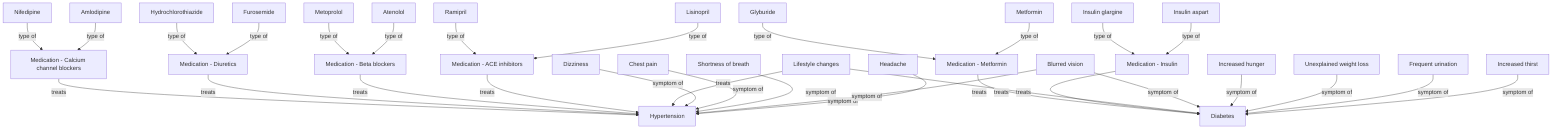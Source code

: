 graph TD
    H[Hypertension]
    S1[Headache] -->|symptom of| H
    S2[Blurred vision] -->|symptom of| H
    S3[Shortness of breath] -->|symptom of| H
    S4[Chest pain] -->|symptom of| H
    S5[Dizziness] -->|symptom of| H

    T1[Lifestyle changes] -->|treats| H
    T2[Medication - ACE inhibitors] -->|treats| H
    T3[Medication - Beta blockers] -->|treats| H
    T4[Medication - Diuretics] -->|treats| H
    T5[Medication - Calcium channel blockers] -->|treats| H

    D1[Lisinopril] -->|type of| T2
    D2[Ramipril] -->|type of| T2
    D3[Atenolol] -->|type of| T3
    D4[Metoprolol] -->|type of| T3
    D5[Furosemide] -->|type of| T4
    D6[Hydrochlorothiazide] -->|type of| T4
    D7[Amlodipine] -->|type of| T5
    D8[Nifedipine] -->|type of| T5

    Di[Diabetes]
    S6[Increased thirst] -->|symptom of| Di
    S7[Frequent urination] -->|symptom of| Di
    S8[Unexplained weight loss] -->|symptom of| Di
    S9[Increased hunger] -->|symptom of| Di
    S2 -->|symptom of| Di

    T1 -->|treats| Di
    T6[Medication - Insulin] -->|treats| Di
    T7[Medication - Metformin] -->|treats| Di

    D9[Insulin aspart] -->|type of| T6
    D10[Insulin glargine] -->|type of| T6
    D11[Metformin] -->|type of| T7
    D12[Glyburide] -->|type of| T7
